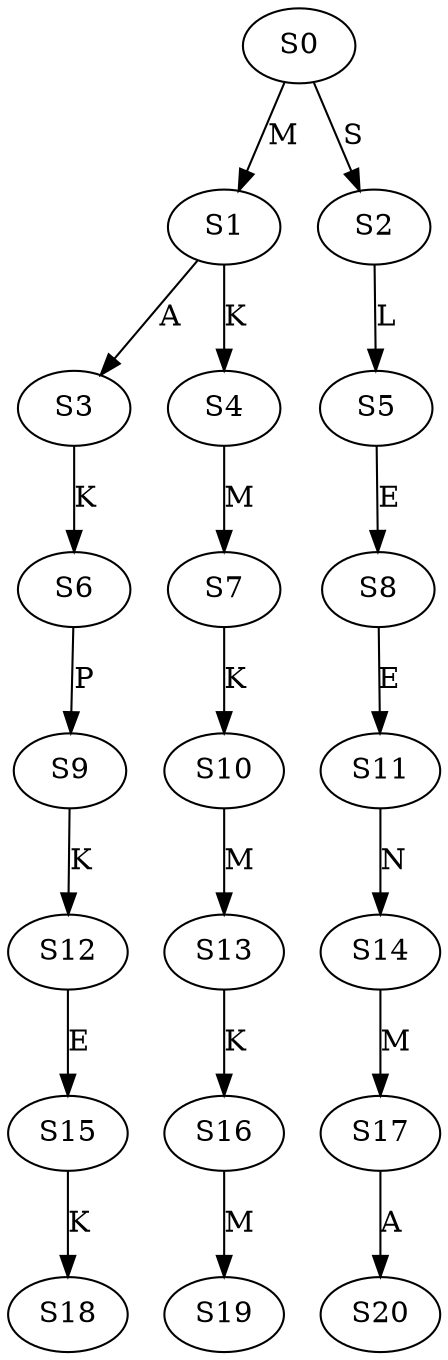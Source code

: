 strict digraph  {
	S0 -> S1 [ label = M ];
	S0 -> S2 [ label = S ];
	S1 -> S3 [ label = A ];
	S1 -> S4 [ label = K ];
	S2 -> S5 [ label = L ];
	S3 -> S6 [ label = K ];
	S4 -> S7 [ label = M ];
	S5 -> S8 [ label = E ];
	S6 -> S9 [ label = P ];
	S7 -> S10 [ label = K ];
	S8 -> S11 [ label = E ];
	S9 -> S12 [ label = K ];
	S10 -> S13 [ label = M ];
	S11 -> S14 [ label = N ];
	S12 -> S15 [ label = E ];
	S13 -> S16 [ label = K ];
	S14 -> S17 [ label = M ];
	S15 -> S18 [ label = K ];
	S16 -> S19 [ label = M ];
	S17 -> S20 [ label = A ];
}
